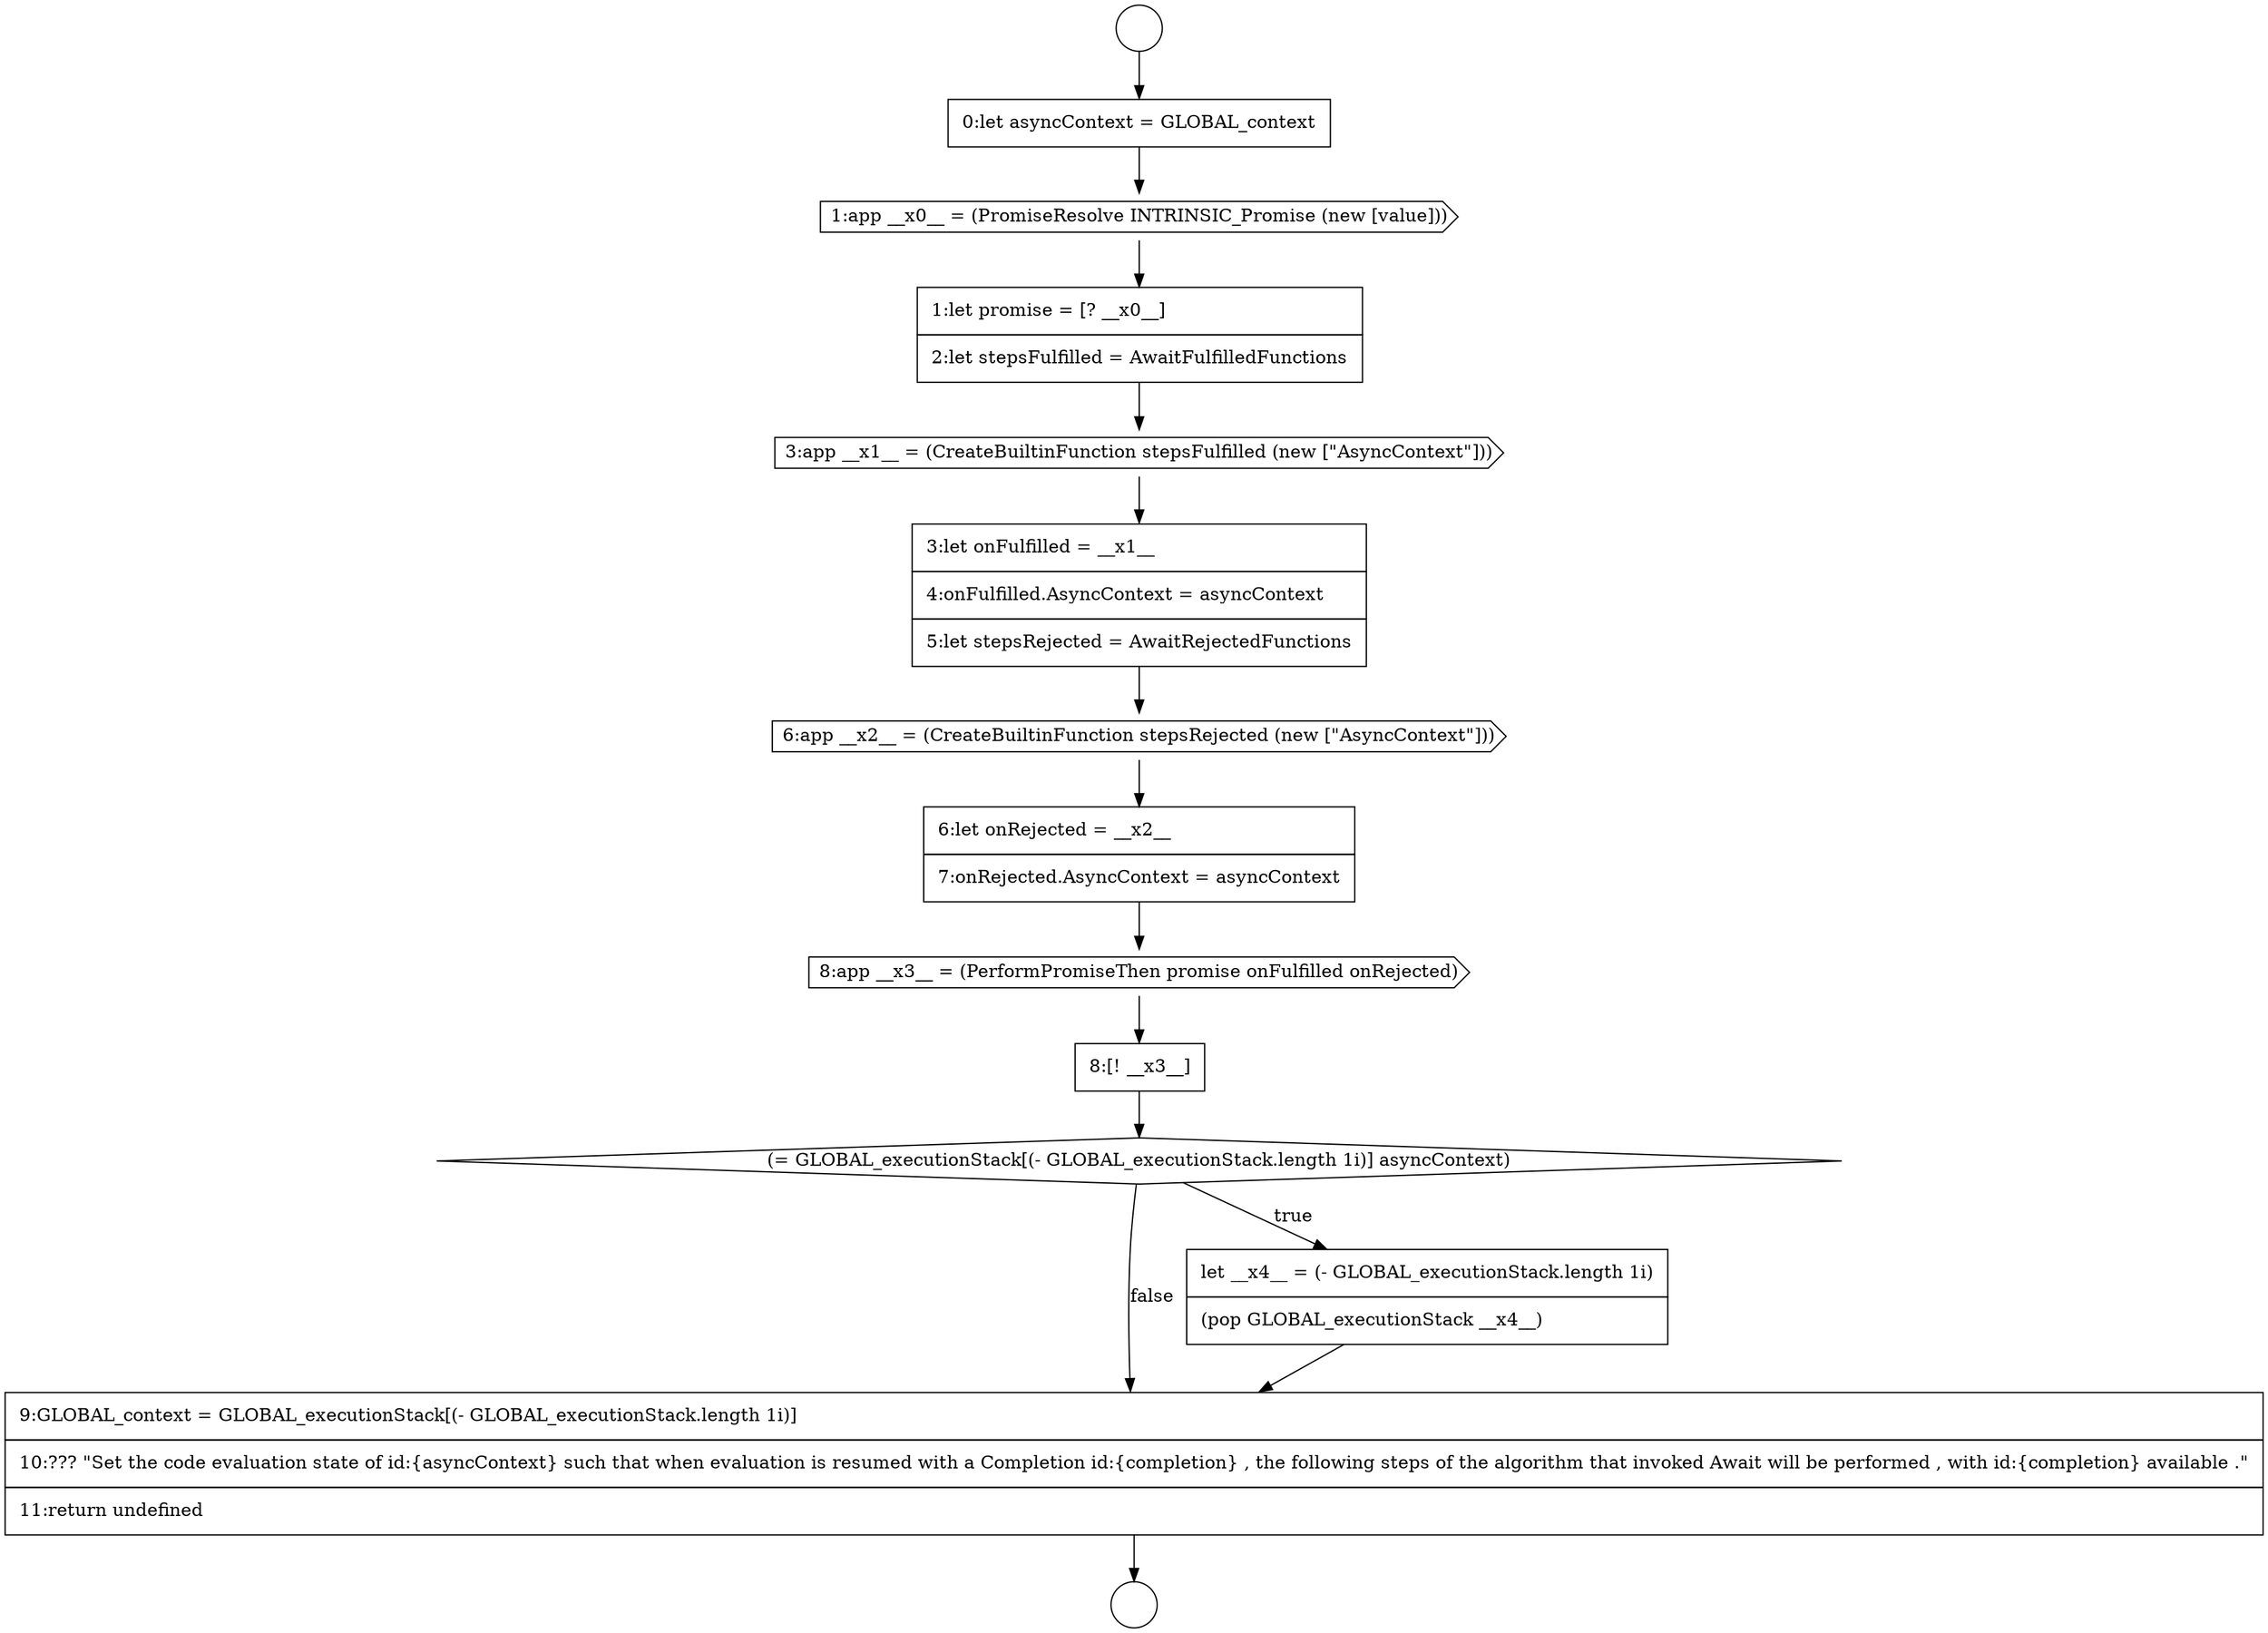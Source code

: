 digraph {
  node5 [shape=circle label=" " color="black" fillcolor="white" style=filled]
  node10 [shape=none, margin=0, label=<<font color="black">
    <table border="0" cellborder="1" cellspacing="0" cellpadding="10">
      <tr><td align="left">3:let onFulfilled = __x1__</td></tr>
      <tr><td align="left">4:onFulfilled.AsyncContext = asyncContext</td></tr>
      <tr><td align="left">5:let stepsRejected = AwaitRejectedFunctions</td></tr>
    </table>
  </font>> color="black" fillcolor="white" style=filled]
  node14 [shape=none, margin=0, label=<<font color="black">
    <table border="0" cellborder="1" cellspacing="0" cellpadding="10">
      <tr><td align="left">8:[! __x3__]</td></tr>
    </table>
  </font>> color="black" fillcolor="white" style=filled]
  node6 [shape=none, margin=0, label=<<font color="black">
    <table border="0" cellborder="1" cellspacing="0" cellpadding="10">
      <tr><td align="left">0:let asyncContext = GLOBAL_context</td></tr>
    </table>
  </font>> color="black" fillcolor="white" style=filled]
  node9 [shape=cds, label=<<font color="black">3:app __x1__ = (CreateBuiltinFunction stepsFulfilled (new [&quot;AsyncContext&quot;]))</font>> color="black" fillcolor="white" style=filled]
  node13 [shape=cds, label=<<font color="black">8:app __x3__ = (PerformPromiseThen promise onFulfilled onRejected)</font>> color="black" fillcolor="white" style=filled]
  node17 [shape=none, margin=0, label=<<font color="black">
    <table border="0" cellborder="1" cellspacing="0" cellpadding="10">
      <tr><td align="left">9:GLOBAL_context = GLOBAL_executionStack[(- GLOBAL_executionStack.length 1i)]</td></tr>
      <tr><td align="left">10:??? &quot;Set the code evaluation state of id:{asyncContext} such that when evaluation is resumed with a Completion id:{completion} , the following steps of the algorithm that invoked Await will be performed , with id:{completion} available .&quot;</td></tr>
      <tr><td align="left">11:return undefined</td></tr>
    </table>
  </font>> color="black" fillcolor="white" style=filled]
  node12 [shape=none, margin=0, label=<<font color="black">
    <table border="0" cellborder="1" cellspacing="0" cellpadding="10">
      <tr><td align="left">6:let onRejected = __x2__</td></tr>
      <tr><td align="left">7:onRejected.AsyncContext = asyncContext</td></tr>
    </table>
  </font>> color="black" fillcolor="white" style=filled]
  node7 [shape=cds, label=<<font color="black">1:app __x0__ = (PromiseResolve INTRINSIC_Promise (new [value]))</font>> color="black" fillcolor="white" style=filled]
  node16 [shape=none, margin=0, label=<<font color="black">
    <table border="0" cellborder="1" cellspacing="0" cellpadding="10">
      <tr><td align="left">let __x4__ = (- GLOBAL_executionStack.length 1i)</td></tr>
      <tr><td align="left">(pop GLOBAL_executionStack __x4__)</td></tr>
    </table>
  </font>> color="black" fillcolor="white" style=filled]
  node11 [shape=cds, label=<<font color="black">6:app __x2__ = (CreateBuiltinFunction stepsRejected (new [&quot;AsyncContext&quot;]))</font>> color="black" fillcolor="white" style=filled]
  node8 [shape=none, margin=0, label=<<font color="black">
    <table border="0" cellborder="1" cellspacing="0" cellpadding="10">
      <tr><td align="left">1:let promise = [? __x0__]</td></tr>
      <tr><td align="left">2:let stepsFulfilled = AwaitFulfilledFunctions</td></tr>
    </table>
  </font>> color="black" fillcolor="white" style=filled]
  node4 [shape=circle label=" " color="black" fillcolor="white" style=filled]
  node15 [shape=diamond, label=<<font color="black">(= GLOBAL_executionStack[(- GLOBAL_executionStack.length 1i)] asyncContext)</font>> color="black" fillcolor="white" style=filled]
  node11 -> node12 [ color="black"]
  node13 -> node14 [ color="black"]
  node12 -> node13 [ color="black"]
  node6 -> node7 [ color="black"]
  node14 -> node15 [ color="black"]
  node10 -> node11 [ color="black"]
  node17 -> node5 [ color="black"]
  node8 -> node9 [ color="black"]
  node16 -> node17 [ color="black"]
  node4 -> node6 [ color="black"]
  node7 -> node8 [ color="black"]
  node15 -> node16 [label=<<font color="black">true</font>> color="black"]
  node15 -> node17 [label=<<font color="black">false</font>> color="black"]
  node9 -> node10 [ color="black"]
}
